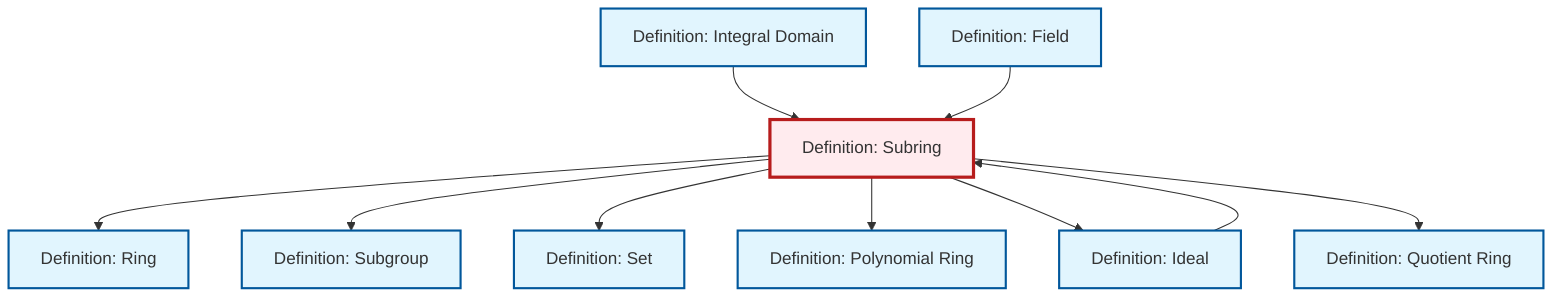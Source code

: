 graph TD
    classDef definition fill:#e1f5fe,stroke:#01579b,stroke-width:2px
    classDef theorem fill:#f3e5f5,stroke:#4a148c,stroke-width:2px
    classDef axiom fill:#fff3e0,stroke:#e65100,stroke-width:2px
    classDef example fill:#e8f5e9,stroke:#1b5e20,stroke-width:2px
    classDef current fill:#ffebee,stroke:#b71c1c,stroke-width:3px
    def-subgroup["Definition: Subgroup"]:::definition
    def-quotient-ring["Definition: Quotient Ring"]:::definition
    def-set["Definition: Set"]:::definition
    def-field["Definition: Field"]:::definition
    def-integral-domain["Definition: Integral Domain"]:::definition
    def-ideal["Definition: Ideal"]:::definition
    def-polynomial-ring["Definition: Polynomial Ring"]:::definition
    def-subring["Definition: Subring"]:::definition
    def-ring["Definition: Ring"]:::definition
    def-subring --> def-ring
    def-integral-domain --> def-subring
    def-field --> def-subring
    def-subring --> def-subgroup
    def-subring --> def-set
    def-subring --> def-polynomial-ring
    def-subring --> def-ideal
    def-ideal --> def-subring
    def-subring --> def-quotient-ring
    class def-subring current
